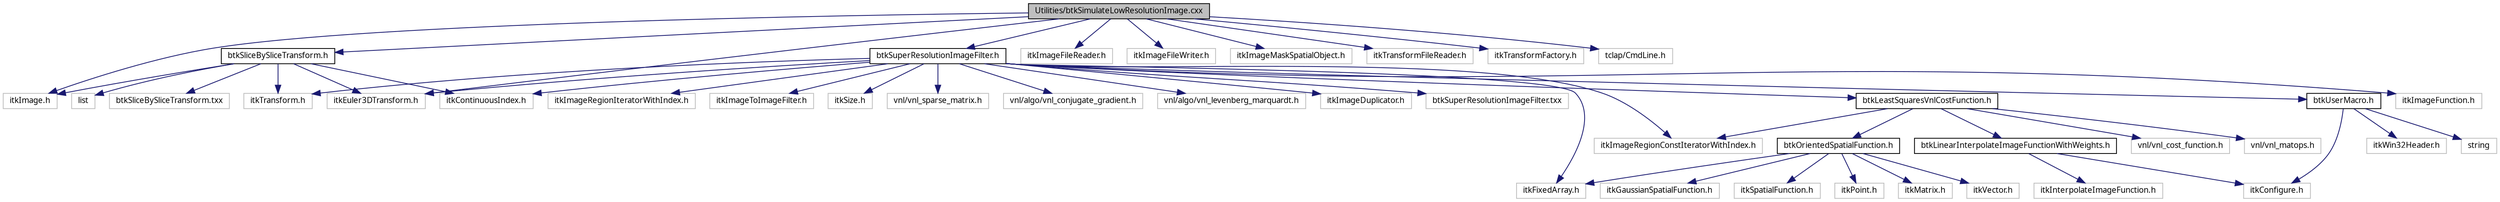 digraph G
{
  edge [fontname="FreeSans.ttf",fontsize="10",labelfontname="FreeSans.ttf",labelfontsize="10"];
  node [fontname="FreeSans.ttf",fontsize="10",shape=record];
  Node1 [label="Utilities/btkSimulateLowResolutionImage.cxx",height=0.2,width=0.4,color="black", fillcolor="grey75", style="filled" fontcolor="black"];
  Node1 -> Node2 [color="midnightblue",fontsize="10",style="solid",fontname="FreeSans.ttf"];
  Node2 [label="itkEuler3DTransform.h",height=0.2,width=0.4,color="grey75", fillcolor="white", style="filled"];
  Node1 -> Node3 [color="midnightblue",fontsize="10",style="solid",fontname="FreeSans.ttf"];
  Node3 [label="itkImage.h",height=0.2,width=0.4,color="grey75", fillcolor="white", style="filled"];
  Node1 -> Node4 [color="midnightblue",fontsize="10",style="solid",fontname="FreeSans.ttf"];
  Node4 [label="itkImageFileReader.h",height=0.2,width=0.4,color="grey75", fillcolor="white", style="filled"];
  Node1 -> Node5 [color="midnightblue",fontsize="10",style="solid",fontname="FreeSans.ttf"];
  Node5 [label="itkImageFileWriter.h",height=0.2,width=0.4,color="grey75", fillcolor="white", style="filled"];
  Node1 -> Node6 [color="midnightblue",fontsize="10",style="solid",fontname="FreeSans.ttf"];
  Node6 [label="itkImageMaskSpatialObject.h",height=0.2,width=0.4,color="grey75", fillcolor="white", style="filled"];
  Node1 -> Node7 [color="midnightblue",fontsize="10",style="solid",fontname="FreeSans.ttf"];
  Node7 [label="itkTransformFileReader.h",height=0.2,width=0.4,color="grey75", fillcolor="white", style="filled"];
  Node1 -> Node8 [color="midnightblue",fontsize="10",style="solid",fontname="FreeSans.ttf"];
  Node8 [label="itkTransformFactory.h",height=0.2,width=0.4,color="grey75", fillcolor="white", style="filled"];
  Node1 -> Node9 [color="midnightblue",fontsize="10",style="solid",fontname="FreeSans.ttf"];
  Node9 [label="btkSliceBySliceTransform.h",height=0.2,width=0.4,color="black", fillcolor="white", style="filled",URL="$btk_slice_by_slice_transform_8h.html"];
  Node9 -> Node10 [color="midnightblue",fontsize="10",style="solid",fontname="FreeSans.ttf"];
  Node10 [label="itkTransform.h",height=0.2,width=0.4,color="grey75", fillcolor="white", style="filled"];
  Node9 -> Node2 [color="midnightblue",fontsize="10",style="solid",fontname="FreeSans.ttf"];
  Node9 -> Node3 [color="midnightblue",fontsize="10",style="solid",fontname="FreeSans.ttf"];
  Node9 -> Node11 [color="midnightblue",fontsize="10",style="solid",fontname="FreeSans.ttf"];
  Node11 [label="itkContinuousIndex.h",height=0.2,width=0.4,color="grey75", fillcolor="white", style="filled"];
  Node9 -> Node12 [color="midnightblue",fontsize="10",style="solid",fontname="FreeSans.ttf"];
  Node12 [label="list",height=0.2,width=0.4,color="grey75", fillcolor="white", style="filled"];
  Node9 -> Node13 [color="midnightblue",fontsize="10",style="solid",fontname="FreeSans.ttf"];
  Node13 [label="btkSliceBySliceTransform.txx",height=0.2,width=0.4,color="grey75", fillcolor="white", style="filled"];
  Node1 -> Node14 [color="midnightblue",fontsize="10",style="solid",fontname="FreeSans.ttf"];
  Node14 [label="btkSuperResolutionImageFilter.h",height=0.2,width=0.4,color="black", fillcolor="white", style="filled",URL="$btk_super_resolution_image_filter_8h.html"];
  Node14 -> Node15 [color="midnightblue",fontsize="10",style="solid",fontname="FreeSans.ttf"];
  Node15 [label="itkFixedArray.h",height=0.2,width=0.4,color="grey75", fillcolor="white", style="filled"];
  Node14 -> Node10 [color="midnightblue",fontsize="10",style="solid",fontname="FreeSans.ttf"];
  Node14 -> Node2 [color="midnightblue",fontsize="10",style="solid",fontname="FreeSans.ttf"];
  Node14 -> Node16 [color="midnightblue",fontsize="10",style="solid",fontname="FreeSans.ttf"];
  Node16 [label="itkImageFunction.h",height=0.2,width=0.4,color="grey75", fillcolor="white", style="filled"];
  Node14 -> Node17 [color="midnightblue",fontsize="10",style="solid",fontname="FreeSans.ttf"];
  Node17 [label="itkImageRegionIteratorWithIndex.h",height=0.2,width=0.4,color="grey75", fillcolor="white", style="filled"];
  Node14 -> Node18 [color="midnightblue",fontsize="10",style="solid",fontname="FreeSans.ttf"];
  Node18 [label="itkImageRegionConstIteratorWithIndex.h",height=0.2,width=0.4,color="grey75", fillcolor="white", style="filled"];
  Node14 -> Node19 [color="midnightblue",fontsize="10",style="solid",fontname="FreeSans.ttf"];
  Node19 [label="itkImageToImageFilter.h",height=0.2,width=0.4,color="grey75", fillcolor="white", style="filled"];
  Node14 -> Node20 [color="midnightblue",fontsize="10",style="solid",fontname="FreeSans.ttf"];
  Node20 [label="itkSize.h",height=0.2,width=0.4,color="grey75", fillcolor="white", style="filled"];
  Node14 -> Node21 [color="midnightblue",fontsize="10",style="solid",fontname="FreeSans.ttf"];
  Node21 [label="btkUserMacro.h",height=0.2,width=0.4,color="black", fillcolor="white", style="filled",URL="$btk_user_macro_8h.html"];
  Node21 -> Node22 [color="midnightblue",fontsize="10",style="solid",fontname="FreeSans.ttf"];
  Node22 [label="itkWin32Header.h",height=0.2,width=0.4,color="grey75", fillcolor="white", style="filled"];
  Node21 -> Node23 [color="midnightblue",fontsize="10",style="solid",fontname="FreeSans.ttf"];
  Node23 [label="itkConfigure.h",height=0.2,width=0.4,color="grey75", fillcolor="white", style="filled"];
  Node21 -> Node24 [color="midnightblue",fontsize="10",style="solid",fontname="FreeSans.ttf"];
  Node24 [label="string",height=0.2,width=0.4,color="grey75", fillcolor="white", style="filled"];
  Node14 -> Node25 [color="midnightblue",fontsize="10",style="solid",fontname="FreeSans.ttf"];
  Node25 [label="vnl/vnl_sparse_matrix.h",height=0.2,width=0.4,color="grey75", fillcolor="white", style="filled"];
  Node14 -> Node26 [color="midnightblue",fontsize="10",style="solid",fontname="FreeSans.ttf"];
  Node26 [label="vnl/algo/vnl_conjugate_gradient.h",height=0.2,width=0.4,color="grey75", fillcolor="white", style="filled"];
  Node14 -> Node27 [color="midnightblue",fontsize="10",style="solid",fontname="FreeSans.ttf"];
  Node27 [label="vnl/algo/vnl_levenberg_marquardt.h",height=0.2,width=0.4,color="grey75", fillcolor="white", style="filled"];
  Node14 -> Node28 [color="midnightblue",fontsize="10",style="solid",fontname="FreeSans.ttf"];
  Node28 [label="btkLeastSquaresVnlCostFunction.h",height=0.2,width=0.4,color="black", fillcolor="white", style="filled",URL="$btk_least_squares_vnl_cost_function_8h.html"];
  Node28 -> Node29 [color="midnightblue",fontsize="10",style="solid",fontname="FreeSans.ttf"];
  Node29 [label="vnl/vnl_cost_function.h",height=0.2,width=0.4,color="grey75", fillcolor="white", style="filled"];
  Node28 -> Node30 [color="midnightblue",fontsize="10",style="solid",fontname="FreeSans.ttf"];
  Node30 [label="vnl/vnl_matops.h",height=0.2,width=0.4,color="grey75", fillcolor="white", style="filled"];
  Node28 -> Node31 [color="midnightblue",fontsize="10",style="solid",fontname="FreeSans.ttf"];
  Node31 [label="btkLinearInterpolateImageFunctionWithWeights.h",height=0.2,width=0.4,color="black", fillcolor="white", style="filled",URL="$btk_linear_interpolate_image_function_with_weights_8h.html"];
  Node31 -> Node23 [color="midnightblue",fontsize="10",style="solid",fontname="FreeSans.ttf"];
  Node31 -> Node32 [color="midnightblue",fontsize="10",style="solid",fontname="FreeSans.ttf"];
  Node32 [label="itkInterpolateImageFunction.h",height=0.2,width=0.4,color="grey75", fillcolor="white", style="filled"];
  Node28 -> Node33 [color="midnightblue",fontsize="10",style="solid",fontname="FreeSans.ttf"];
  Node33 [label="btkOrientedSpatialFunction.h",height=0.2,width=0.4,color="black", fillcolor="white", style="filled",URL="$btk_oriented_spatial_function_8h.html"];
  Node33 -> Node34 [color="midnightblue",fontsize="10",style="solid",fontname="FreeSans.ttf"];
  Node34 [label="itkSpatialFunction.h",height=0.2,width=0.4,color="grey75", fillcolor="white", style="filled"];
  Node33 -> Node15 [color="midnightblue",fontsize="10",style="solid",fontname="FreeSans.ttf"];
  Node33 -> Node35 [color="midnightblue",fontsize="10",style="solid",fontname="FreeSans.ttf"];
  Node35 [label="itkPoint.h",height=0.2,width=0.4,color="grey75", fillcolor="white", style="filled"];
  Node33 -> Node36 [color="midnightblue",fontsize="10",style="solid",fontname="FreeSans.ttf"];
  Node36 [label="itkMatrix.h",height=0.2,width=0.4,color="grey75", fillcolor="white", style="filled"];
  Node33 -> Node37 [color="midnightblue",fontsize="10",style="solid",fontname="FreeSans.ttf"];
  Node37 [label="itkVector.h",height=0.2,width=0.4,color="grey75", fillcolor="white", style="filled"];
  Node33 -> Node38 [color="midnightblue",fontsize="10",style="solid",fontname="FreeSans.ttf"];
  Node38 [label="itkGaussianSpatialFunction.h",height=0.2,width=0.4,color="grey75", fillcolor="white", style="filled"];
  Node28 -> Node18 [color="midnightblue",fontsize="10",style="solid",fontname="FreeSans.ttf"];
  Node14 -> Node39 [color="midnightblue",fontsize="10",style="solid",fontname="FreeSans.ttf"];
  Node39 [label="itkImageDuplicator.h",height=0.2,width=0.4,color="grey75", fillcolor="white", style="filled"];
  Node14 -> Node11 [color="midnightblue",fontsize="10",style="solid",fontname="FreeSans.ttf"];
  Node14 -> Node40 [color="midnightblue",fontsize="10",style="solid",fontname="FreeSans.ttf"];
  Node40 [label="btkSuperResolutionImageFilter.txx",height=0.2,width=0.4,color="grey75", fillcolor="white", style="filled"];
  Node1 -> Node41 [color="midnightblue",fontsize="10",style="solid",fontname="FreeSans.ttf"];
  Node41 [label="tclap/CmdLine.h",height=0.2,width=0.4,color="grey75", fillcolor="white", style="filled"];
}
